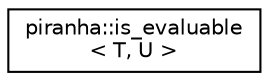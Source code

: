 digraph "Graphical Class Hierarchy"
{
  edge [fontname="Helvetica",fontsize="10",labelfontname="Helvetica",labelfontsize="10"];
  node [fontname="Helvetica",fontsize="10",shape=record];
  rankdir="LR";
  Node0 [label="piranha::is_evaluable\l\< T, U \>",height=0.2,width=0.4,color="black", fillcolor="white", style="filled",URL="$classpiranha_1_1is__evaluable.html",tooltip="Type trait to detect the availability of piranha::math::evaluate(). "];
}
